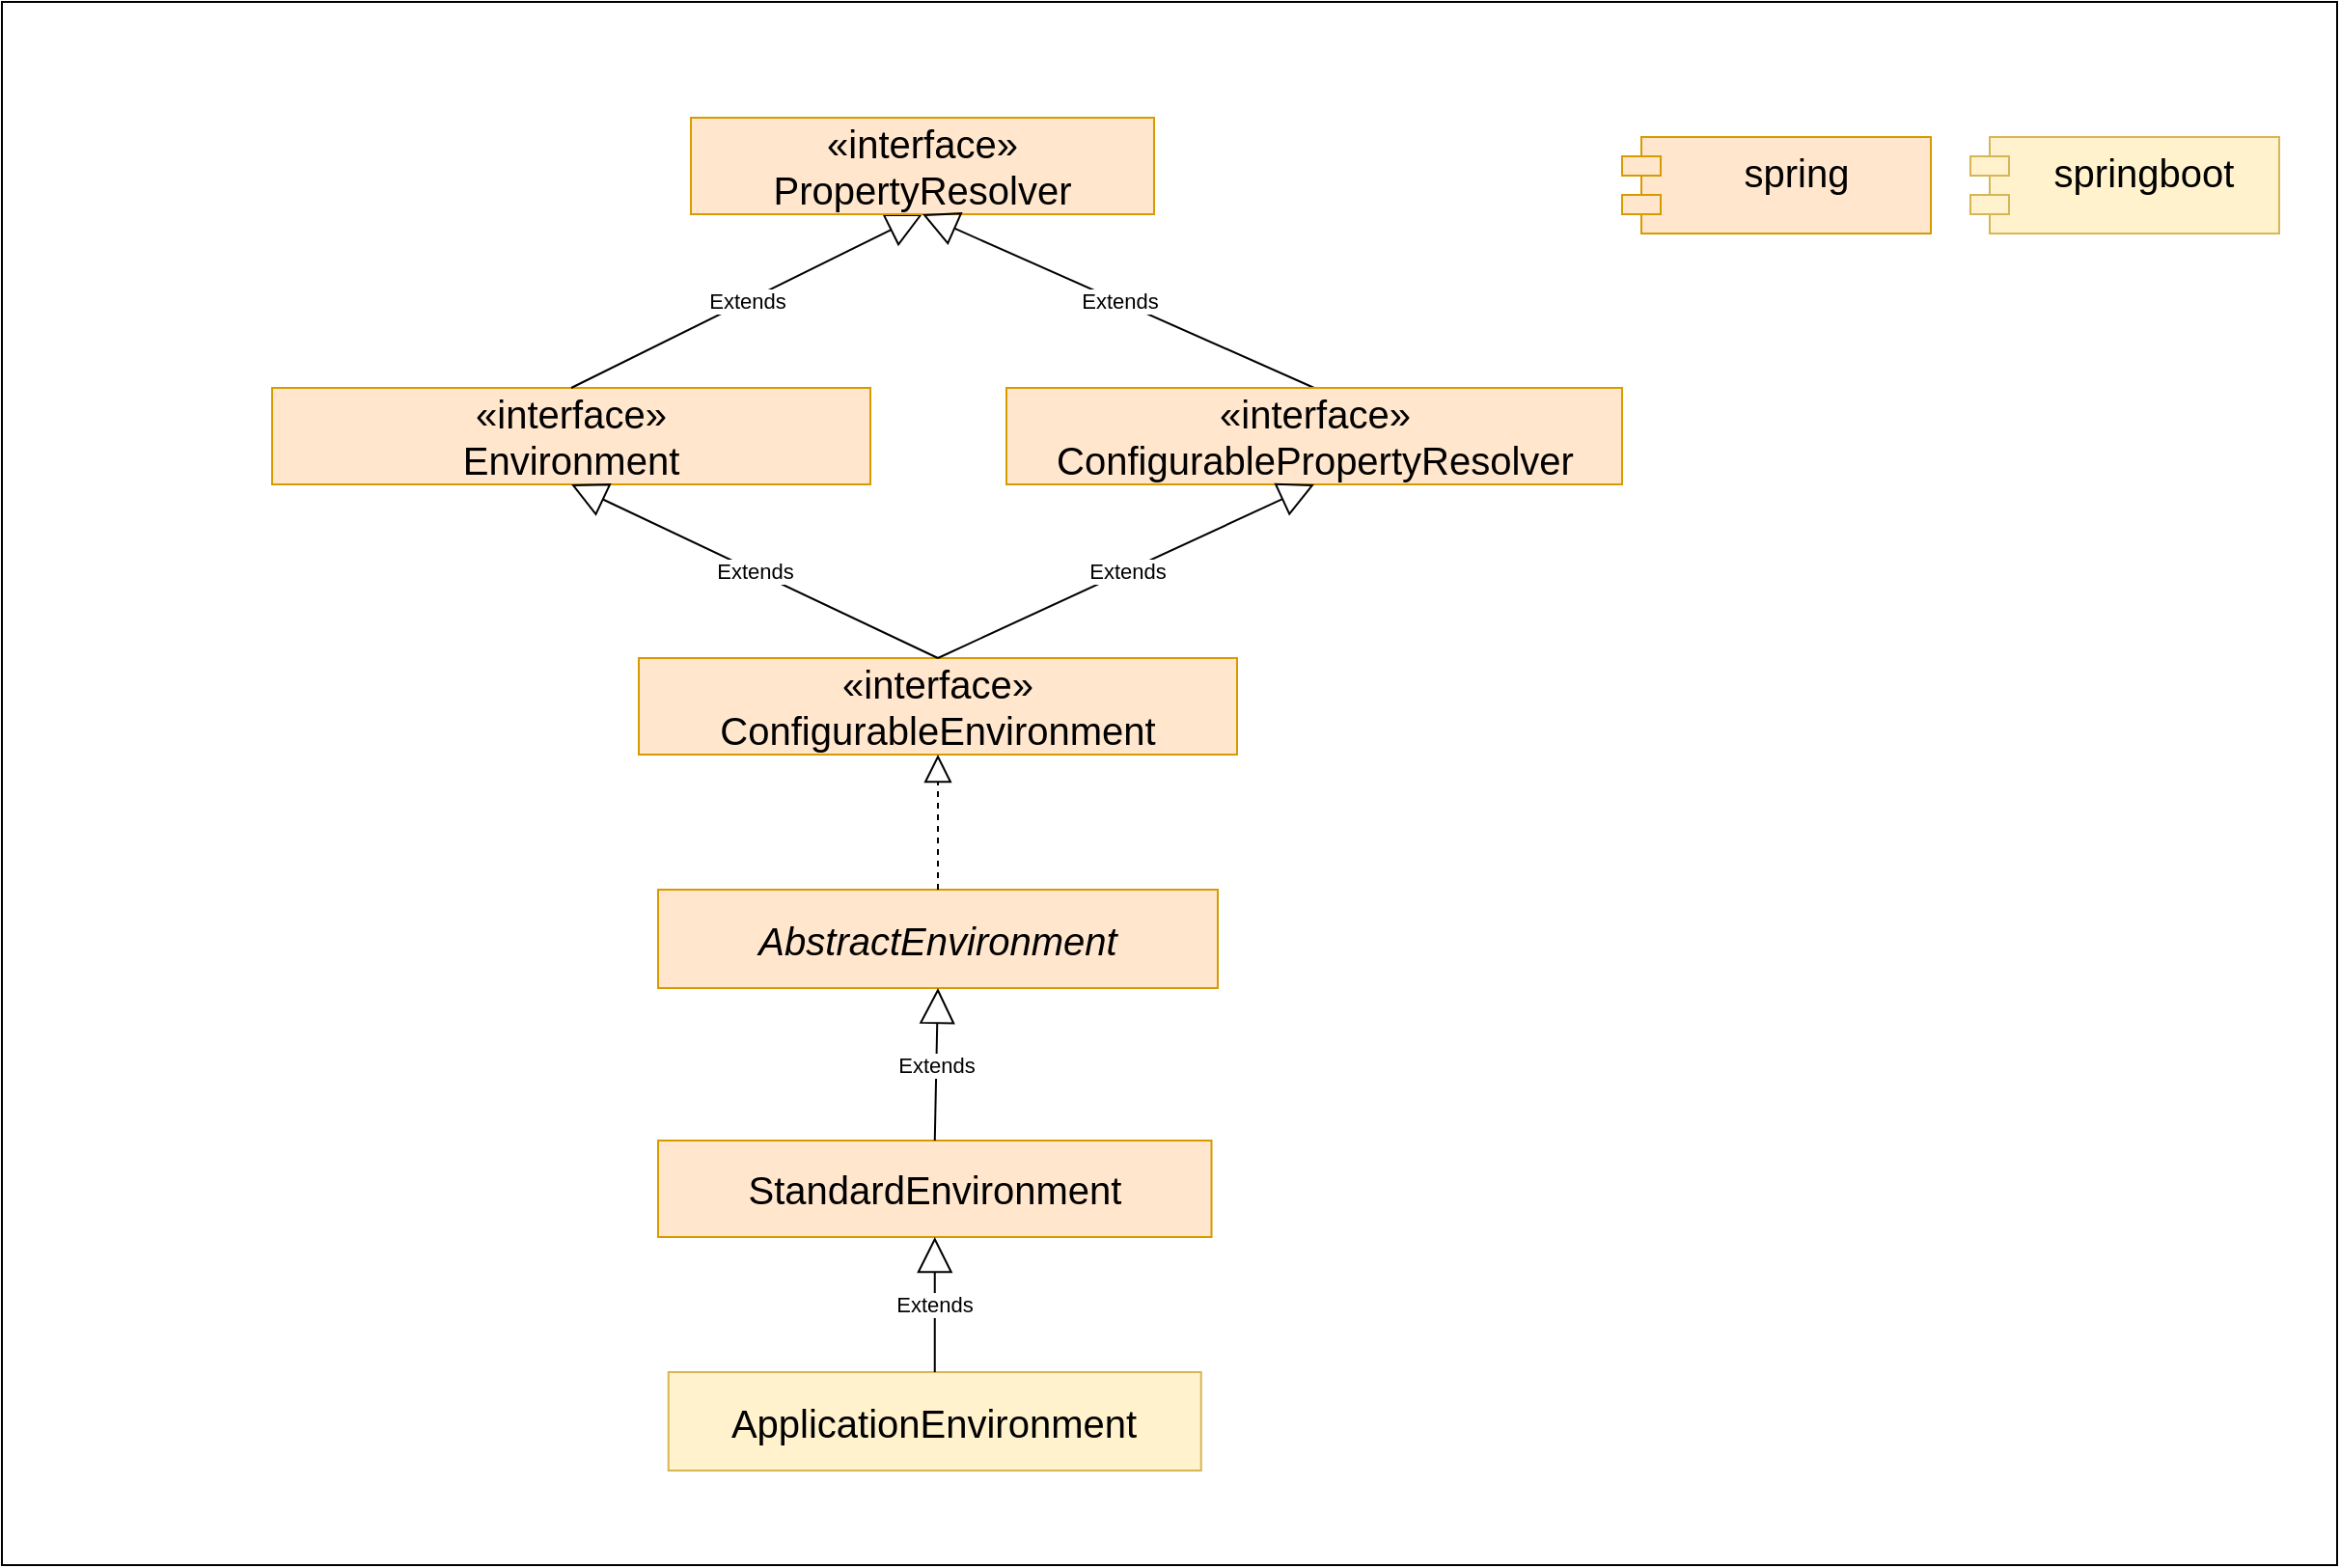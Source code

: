 <mxfile version="26.0.4">
  <diagram name="第 1 页" id="A2wYnKDMZFF023bxGnZ8">
    <mxGraphModel dx="1222" dy="1206" grid="1" gridSize="10" guides="1" tooltips="1" connect="1" arrows="1" fold="1" page="1" pageScale="1" pageWidth="827" pageHeight="1169" math="0" shadow="0">
      <root>
        <mxCell id="0" />
        <mxCell id="1" parent="0" />
        <mxCell id="lc5mf7nCTQjh2SExQ85K-13" value="" style="rounded=0;whiteSpace=wrap;html=1;" parent="1" vertex="1">
          <mxGeometry x="910" y="150" width="1210" height="810" as="geometry" />
        </mxCell>
        <mxCell id="1i7iyDztXm2SfSE6uJK3-13" value="&lt;div&gt;ApplicationEnvironment&lt;/div&gt;" style="html=1;whiteSpace=wrap;fontSize=20;verticalAlign=middle;align=center;fillColor=#fff2cc;strokeColor=#d6b656;" parent="1" vertex="1">
          <mxGeometry x="1255.37" y="860" width="276" height="51" as="geometry" />
        </mxCell>
        <mxCell id="1i7iyDztXm2SfSE6uJK3-25" value="StandardEnvironment" style="html=1;whiteSpace=wrap;fontSize=20;fillColor=#ffe6cc;strokeColor=#d79b00;" parent="1" vertex="1">
          <mxGeometry x="1250" y="740" width="286.75" height="50" as="geometry" />
        </mxCell>
        <mxCell id="lc5mf7nCTQjh2SExQ85K-7" value="Extends" style="endArrow=block;endSize=16;endFill=0;html=1;rounded=0;exitX=0.5;exitY=0;exitDx=0;exitDy=0;entryX=0.5;entryY=1;entryDx=0;entryDy=0;" parent="1" source="1i7iyDztXm2SfSE6uJK3-13" target="1i7iyDztXm2SfSE6uJK3-25" edge="1">
          <mxGeometry width="160" relative="1" as="geometry">
            <mxPoint x="1134" y="920" as="sourcePoint" />
            <mxPoint x="1294" y="920" as="targetPoint" />
          </mxGeometry>
        </mxCell>
        <mxCell id="lc5mf7nCTQjh2SExQ85K-15" value="spring&lt;div&gt;&lt;br&gt;&lt;/div&gt;" style="shape=module;align=left;spacingLeft=20;align=center;verticalAlign=top;whiteSpace=wrap;html=1;fontSize=20;fillColor=#ffe6cc;strokeColor=#d79b00;" parent="1" vertex="1">
          <mxGeometry x="1749.5" y="220" width="160" height="50" as="geometry" />
        </mxCell>
        <mxCell id="Dl0aHl0LSAV_cRfp30VN-1" value="AbstractEnvironment" style="html=1;whiteSpace=wrap;fontSize=20;verticalAlign=middle;align=center;fontStyle=2;fillColor=#ffe6cc;strokeColor=#d79b00;" parent="1" vertex="1">
          <mxGeometry x="1250" y="610" width="290" height="51" as="geometry" />
        </mxCell>
        <mxCell id="Dl0aHl0LSAV_cRfp30VN-2" value="Extends" style="endArrow=block;endSize=16;endFill=0;html=1;rounded=0;exitX=0.5;exitY=0;exitDx=0;exitDy=0;entryX=0.5;entryY=1;entryDx=0;entryDy=0;" parent="1" source="1i7iyDztXm2SfSE6uJK3-25" target="Dl0aHl0LSAV_cRfp30VN-1" edge="1">
          <mxGeometry width="160" relative="1" as="geometry">
            <mxPoint x="1877.25" y="680" as="sourcePoint" />
            <mxPoint x="1564" y="650" as="targetPoint" />
          </mxGeometry>
        </mxCell>
        <mxCell id="mEVcy1A5f8fxIJjsYzMS-1" value="«interface»&lt;br&gt;ConfigurableEnvironment" style="html=1;whiteSpace=wrap;fontSize=20;fontStyle=0;fillColor=#ffe6cc;strokeColor=#d79b00;" parent="1" vertex="1">
          <mxGeometry x="1240" y="490" width="310" height="50" as="geometry" />
        </mxCell>
        <mxCell id="mEVcy1A5f8fxIJjsYzMS-2" value="" style="endArrow=block;dashed=1;endFill=0;endSize=12;html=1;rounded=0;exitX=0.5;exitY=0;exitDx=0;exitDy=0;entryX=0.5;entryY=1;entryDx=0;entryDy=0;" parent="1" source="Dl0aHl0LSAV_cRfp30VN-1" target="mEVcy1A5f8fxIJjsYzMS-1" edge="1">
          <mxGeometry width="160" relative="1" as="geometry">
            <mxPoint x="1404" y="606" as="sourcePoint" />
            <mxPoint x="1564" y="606" as="targetPoint" />
          </mxGeometry>
        </mxCell>
        <mxCell id="mEVcy1A5f8fxIJjsYzMS-3" value="«interface»&lt;br&gt;Environment" style="html=1;whiteSpace=wrap;fontSize=20;fontStyle=0;fillColor=#ffe6cc;strokeColor=#d79b00;" parent="1" vertex="1">
          <mxGeometry x="1050" y="350" width="310" height="50" as="geometry" />
        </mxCell>
        <mxCell id="mEVcy1A5f8fxIJjsYzMS-4" value="Extends" style="endArrow=block;endSize=16;endFill=0;html=1;rounded=0;exitX=0.5;exitY=0;exitDx=0;exitDy=0;entryX=0.5;entryY=1;entryDx=0;entryDy=0;" parent="1" source="mEVcy1A5f8fxIJjsYzMS-1" target="mEVcy1A5f8fxIJjsYzMS-3" edge="1">
          <mxGeometry width="160" relative="1" as="geometry">
            <mxPoint x="1444" y="580" as="sourcePoint" />
            <mxPoint x="1604" y="580" as="targetPoint" />
          </mxGeometry>
        </mxCell>
        <mxCell id="mEVcy1A5f8fxIJjsYzMS-13" value="Extends" style="endArrow=block;endSize=16;endFill=0;html=1;rounded=0;exitX=0.5;exitY=0;exitDx=0;exitDy=0;entryX=0.5;entryY=1;entryDx=0;entryDy=0;" parent="1" source="mEVcy1A5f8fxIJjsYzMS-3" target="mEVcy1A5f8fxIJjsYzMS-14" edge="1">
          <mxGeometry width="160" relative="1" as="geometry">
            <mxPoint x="1290" y="390" as="sourcePoint" />
            <mxPoint x="1450" y="390" as="targetPoint" />
          </mxGeometry>
        </mxCell>
        <mxCell id="mEVcy1A5f8fxIJjsYzMS-14" value="«interface»&lt;br&gt;PropertyResolver" style="html=1;whiteSpace=wrap;fontSize=20;fontStyle=0;fillColor=#ffe6cc;strokeColor=#d79b00;" parent="1" vertex="1">
          <mxGeometry x="1267" y="210" width="240" height="50" as="geometry" />
        </mxCell>
        <mxCell id="mEVcy1A5f8fxIJjsYzMS-16" value="Extends" style="endArrow=block;endSize=16;endFill=0;html=1;rounded=0;exitX=0.5;exitY=0;exitDx=0;exitDy=0;entryX=0.5;entryY=1;entryDx=0;entryDy=0;" parent="1" source="mEVcy1A5f8fxIJjsYzMS-32" edge="1" target="mEVcy1A5f8fxIJjsYzMS-14">
          <mxGeometry width="160" relative="1" as="geometry">
            <mxPoint x="1420" y="630" as="sourcePoint" />
            <mxPoint x="1560" y="280" as="targetPoint" />
          </mxGeometry>
        </mxCell>
        <mxCell id="mEVcy1A5f8fxIJjsYzMS-32" value="«interface»&lt;br&gt;ConfigurablePropertyResolver" style="html=1;whiteSpace=wrap;fontSize=20;fontStyle=0;fillColor=#ffe6cc;strokeColor=#d79b00;" parent="1" vertex="1">
          <mxGeometry x="1430.5" y="350" width="319" height="50" as="geometry" />
        </mxCell>
        <mxCell id="mEVcy1A5f8fxIJjsYzMS-33" value="Extends" style="endArrow=block;endSize=16;endFill=0;html=1;rounded=0;exitX=0.5;exitY=0;exitDx=0;exitDy=0;entryX=0.5;entryY=1;entryDx=0;entryDy=0;" parent="1" source="mEVcy1A5f8fxIJjsYzMS-1" target="mEVcy1A5f8fxIJjsYzMS-32" edge="1">
          <mxGeometry width="160" relative="1" as="geometry">
            <mxPoint x="760" y="470" as="sourcePoint" />
            <mxPoint x="920" y="470" as="targetPoint" />
          </mxGeometry>
        </mxCell>
        <mxCell id="mEVcy1A5f8fxIJjsYzMS-37" value="springboot&lt;div&gt;&lt;br&gt;&lt;/div&gt;" style="shape=module;align=left;spacingLeft=20;align=center;verticalAlign=top;whiteSpace=wrap;html=1;fontSize=20;fillColor=#fff2cc;strokeColor=#d6b656;" parent="1" vertex="1">
          <mxGeometry x="1930" y="220" width="160" height="50" as="geometry" />
        </mxCell>
      </root>
    </mxGraphModel>
  </diagram>
</mxfile>

